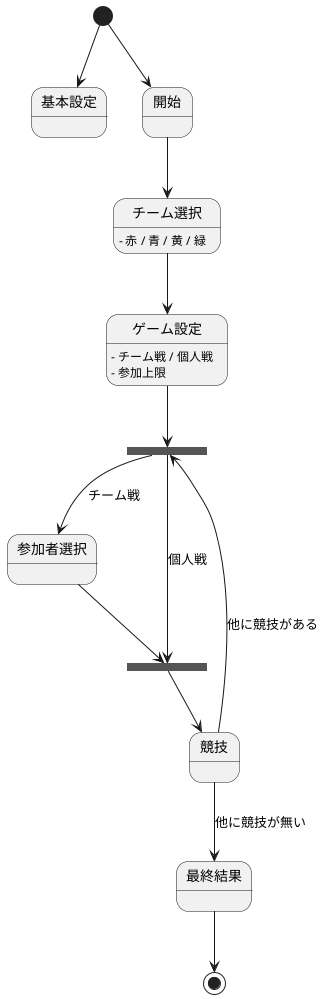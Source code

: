 @startuml statemachine

[*] --> 基本設定
[*] --> 開始

開始 --> チーム選択
チーム選択 : - 赤 / 青 / 黄 / 緑

チーム選択 --> ゲーム設定
ゲーム設定 : - チーム戦 / 個人戦
ゲーム設定 : - 参加上限

state fork_state <<fork>>
ゲーム設定 --> fork_state
fork_state --> 参加者選択 : チーム戦

state join_state <<join>>
fork_state --> join_state : 個人戦
参加者選択 --> join_state

join_state --> 競技
競技 --> fork_state : 他に競技がある

競技 --> 最終結果 : 他に競技が無い
最終結果 --> [*]

@enduml